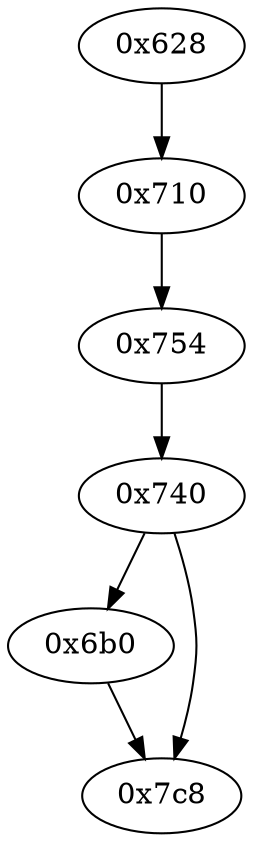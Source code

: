 strict digraph "" {
	"0x710"	 [opcode="[u'ldrb', u'ldrb', u'eor', u'tst', u'mov', u'mov', u'cmp', u'mov', u'mov', u'cmp', u'mov', u'b']"];
	"0x754"	 [opcode="[u'ldr', u'mov', u'bl', u'cmp', u'mov', u'mov', u'strb', u'ldr', u'ldr', u'sub', u'mul', u'mvn', u'mvn', u'ldr', u'ldr', u'orr', \
u'mov', u'cmn', u'mov', u'cmp', u'mov', u'mov', u'mov', u'cmn', u'mov', u'mov', u'teq', u'mov', u'b']"];
	"0x710" -> "0x754";
	"0x6b0"	 [opcode="[u'mov', u'bl', u'mov']"];
	"0x7c8"	 [opcode="[u'ldr', u'cmp', u'mov', u'sub', u'pop']"];
	"0x6b0" -> "0x7c8";
	"0x628"	 [opcode="[u'push', u'add', u'sub', u'ldr', u'mov', u'ldr', u'ldr', u'ldr', u'sub', u'sub', u'add', u'mul', u'mvn', u'mvn', u'ldr', u'orr', \
u'mov', u'cmn', u'mov', u'mov', u'ldr', u'strb', u'cmp', u'mov', u'strb', u'ldr', u'ldr', u'ldr', u'ldr', u'ldr', u'add', u'ldr', \
u'add', u'b']"];
	"0x628" -> "0x710";
	"0x740"	 [opcode="[u'ldrb', u'ldr', u'cmp', u'mov', u'b']"];
	"0x754" -> "0x740";
	"0x740" -> "0x6b0";
	"0x740" -> "0x7c8";
}
